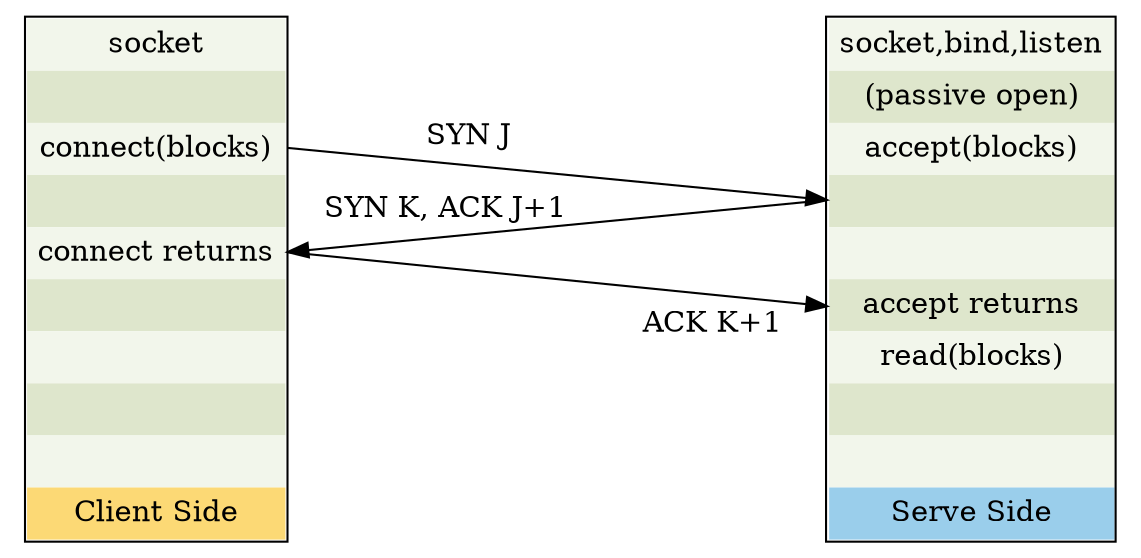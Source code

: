 digraph structs {
    splines=false;
    node[shape=plaintext];

    struct_c[label=<
             <table border="1" cellborder="0" cellspacing="0" cellpadding="5" >
             <tr><td port="f0"  bgcolor="#F2F6EB">socket</td></tr>
             <tr><td port="f1"  bgcolor="#DEE6CC">  </td></tr>
             <tr><td port="f2"  bgcolor="#F2F6EB">connect(blocks)</td></tr>
             <tr><td port="f3"  bgcolor="#DEE6CC"> </td></tr>
             <tr><td port="f4"  bgcolor="#F2F6EB">connect returns</td></tr>
             <tr><td port="f5"  bgcolor="#DEE6CC"> </td></tr>
             <tr><td port="f6"  bgcolor="#F2F6EB"> </td></tr>
             <tr><td port="f7"  bgcolor="#DEE6CC"> </td></tr>
             <tr><td port="f10" bgcolor="#F2F6EB"> </td></tr>
             <tr><td port="f11" bgcolor="#FCD975"> Client Side </td></tr>
             </table>
             >];
    struct_s[label=<
             <table border="1" cellborder="0" cellspacing="0" cellpadding="5" >
             <tr><td port="f0"  bgcolor="#F2F6EB">socket,bind,listen</td></tr>
             <tr><td port="f1"  bgcolor="#DEE6CC">(passive open)</td></tr>
             <tr><td port="f2"  bgcolor="#F2F6EB">accept(blocks)</td></tr>
             <tr><td port="f3"  bgcolor="#DEE6CC"> </td></tr>
             <tr><td port="f4"  bgcolor="#F2F6EB"> </td></tr>
             <tr><td port="f5"  bgcolor="#DEE6CC">accept returns</td></tr>
             <tr><td port="f6"  bgcolor="#F2F6EB">read(blocks)</td></tr>
             <tr><td port="f9"  bgcolor="#DEE6CC"> </td></tr>
             <tr><td port="f10" bgcolor="#F2F6EB"> </td></tr>
             <tr><td port="f11" bgcolor="#9ACEEB"> Serve Side </td></tr>
             </table>
             >];
    struct_c:f2 -> struct_s:f3[label="         SYN J                            "];
    struct_s:f3 -> struct_c:f4[xlabel="SYN K, ACK J+1"];
    struct_c:f4 -> struct_s:f5[label="                                  ACK K+1 "];

    {rank=same struct_c struct_s}
}
